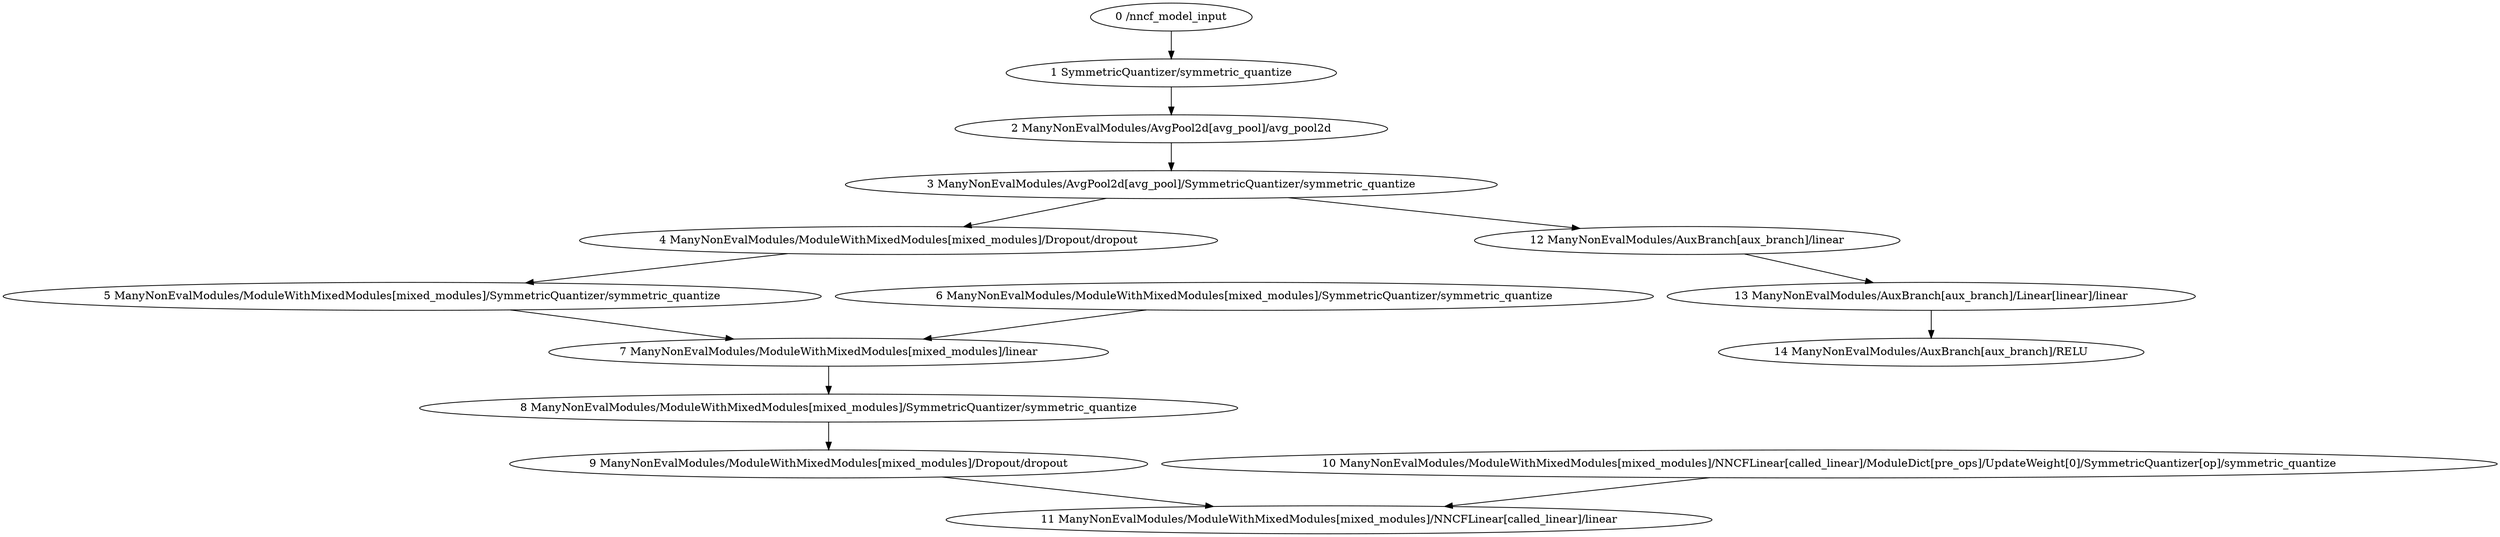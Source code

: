 strict digraph  {
"0 /nncf_model_input" [id=0, scope="", type=nncf_model_input];
"1 SymmetricQuantizer/symmetric_quantize" [id=1, scope=SymmetricQuantizer, type=symmetric_quantize];
"2 ManyNonEvalModules/AvgPool2d[avg_pool]/avg_pool2d" [id=2, scope="ManyNonEvalModules/AvgPool2d[avg_pool]", type=avg_pool2d];
"3 ManyNonEvalModules/AvgPool2d[avg_pool]/SymmetricQuantizer/symmetric_quantize" [id=3, scope="ManyNonEvalModules/AvgPool2d[avg_pool]/SymmetricQuantizer", type=symmetric_quantize];
"4 ManyNonEvalModules/ModuleWithMixedModules[mixed_modules]/Dropout/dropout" [id=4, scope="ManyNonEvalModules/ModuleWithMixedModules[mixed_modules]/Dropout", type=dropout];
"5 ManyNonEvalModules/ModuleWithMixedModules[mixed_modules]/SymmetricQuantizer/symmetric_quantize" [id=5, scope="ManyNonEvalModules/ModuleWithMixedModules[mixed_modules]/SymmetricQuantizer", type=symmetric_quantize];
"6 ManyNonEvalModules/ModuleWithMixedModules[mixed_modules]/SymmetricQuantizer/symmetric_quantize" [id=6, scope="ManyNonEvalModules/ModuleWithMixedModules[mixed_modules]/SymmetricQuantizer", type=symmetric_quantize];
"7 ManyNonEvalModules/ModuleWithMixedModules[mixed_modules]/linear" [id=7, scope="ManyNonEvalModules/ModuleWithMixedModules[mixed_modules]", type=linear];
"8 ManyNonEvalModules/ModuleWithMixedModules[mixed_modules]/SymmetricQuantizer/symmetric_quantize" [id=8, scope="ManyNonEvalModules/ModuleWithMixedModules[mixed_modules]/SymmetricQuantizer", type=symmetric_quantize];
"9 ManyNonEvalModules/ModuleWithMixedModules[mixed_modules]/Dropout/dropout" [id=9, scope="ManyNonEvalModules/ModuleWithMixedModules[mixed_modules]/Dropout", type=dropout];
"10 ManyNonEvalModules/ModuleWithMixedModules[mixed_modules]/NNCFLinear[called_linear]/ModuleDict[pre_ops]/UpdateWeight[0]/SymmetricQuantizer[op]/symmetric_quantize" [id=10, scope="ManyNonEvalModules/ModuleWithMixedModules[mixed_modules]/NNCFLinear[called_linear]/ModuleDict[pre_ops]/UpdateWeight[0]/SymmetricQuantizer[op]", type=symmetric_quantize];
"11 ManyNonEvalModules/ModuleWithMixedModules[mixed_modules]/NNCFLinear[called_linear]/linear" [id=11, scope="ManyNonEvalModules/ModuleWithMixedModules[mixed_modules]/NNCFLinear[called_linear]", type=linear];
"12 ManyNonEvalModules/AuxBranch[aux_branch]/linear" [id=12, scope="ManyNonEvalModules/AuxBranch[aux_branch]", type=linear];
"13 ManyNonEvalModules/AuxBranch[aux_branch]/Linear[linear]/linear" [id=13, scope="ManyNonEvalModules/AuxBranch[aux_branch]/Linear[linear]", type=linear];
"14 ManyNonEvalModules/AuxBranch[aux_branch]/RELU" [id=14, scope="ManyNonEvalModules/AuxBranch[aux_branch]", type=RELU];
"0 /nncf_model_input" -> "1 SymmetricQuantizer/symmetric_quantize";
"1 SymmetricQuantizer/symmetric_quantize" -> "2 ManyNonEvalModules/AvgPool2d[avg_pool]/avg_pool2d";
"2 ManyNonEvalModules/AvgPool2d[avg_pool]/avg_pool2d" -> "3 ManyNonEvalModules/AvgPool2d[avg_pool]/SymmetricQuantizer/symmetric_quantize";
"3 ManyNonEvalModules/AvgPool2d[avg_pool]/SymmetricQuantizer/symmetric_quantize" -> "4 ManyNonEvalModules/ModuleWithMixedModules[mixed_modules]/Dropout/dropout";
"4 ManyNonEvalModules/ModuleWithMixedModules[mixed_modules]/Dropout/dropout" -> "5 ManyNonEvalModules/ModuleWithMixedModules[mixed_modules]/SymmetricQuantizer/symmetric_quantize";
"5 ManyNonEvalModules/ModuleWithMixedModules[mixed_modules]/SymmetricQuantizer/symmetric_quantize" -> "7 ManyNonEvalModules/ModuleWithMixedModules[mixed_modules]/linear";
"6 ManyNonEvalModules/ModuleWithMixedModules[mixed_modules]/SymmetricQuantizer/symmetric_quantize" -> "7 ManyNonEvalModules/ModuleWithMixedModules[mixed_modules]/linear";
"7 ManyNonEvalModules/ModuleWithMixedModules[mixed_modules]/linear" -> "8 ManyNonEvalModules/ModuleWithMixedModules[mixed_modules]/SymmetricQuantizer/symmetric_quantize";
"8 ManyNonEvalModules/ModuleWithMixedModules[mixed_modules]/SymmetricQuantizer/symmetric_quantize" -> "9 ManyNonEvalModules/ModuleWithMixedModules[mixed_modules]/Dropout/dropout";
"3 ManyNonEvalModules/AvgPool2d[avg_pool]/SymmetricQuantizer/symmetric_quantize" -> "12 ManyNonEvalModules/AuxBranch[aux_branch]/linear";
"9 ManyNonEvalModules/ModuleWithMixedModules[mixed_modules]/Dropout/dropout" -> "11 ManyNonEvalModules/ModuleWithMixedModules[mixed_modules]/NNCFLinear[called_linear]/linear";
"10 ManyNonEvalModules/ModuleWithMixedModules[mixed_modules]/NNCFLinear[called_linear]/ModuleDict[pre_ops]/UpdateWeight[0]/SymmetricQuantizer[op]/symmetric_quantize" -> "11 ManyNonEvalModules/ModuleWithMixedModules[mixed_modules]/NNCFLinear[called_linear]/linear";
"12 ManyNonEvalModules/AuxBranch[aux_branch]/linear" -> "13 ManyNonEvalModules/AuxBranch[aux_branch]/Linear[linear]/linear";
"13 ManyNonEvalModules/AuxBranch[aux_branch]/Linear[linear]/linear" -> "14 ManyNonEvalModules/AuxBranch[aux_branch]/RELU";
}
